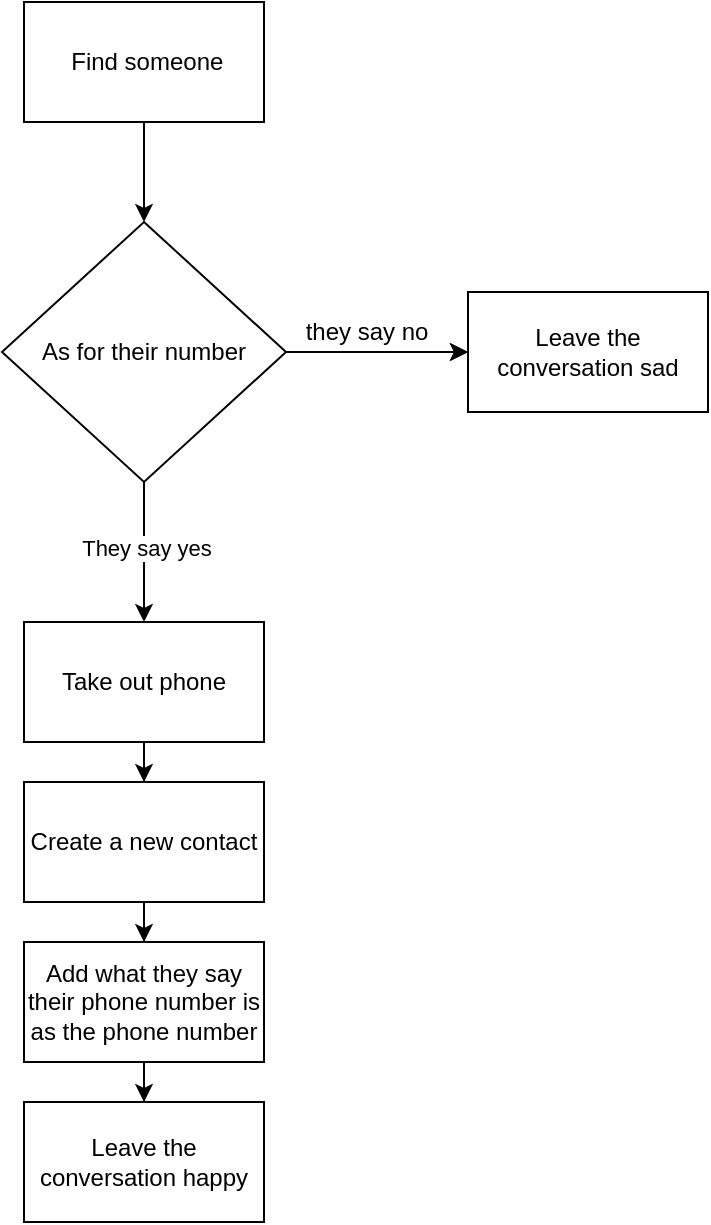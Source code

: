 <mxfile version="21.8.2" type="github">
  <diagram name="Page-1" id="FnAs1mtw1cchniEmqdbX">
    <mxGraphModel dx="1434" dy="758" grid="1" gridSize="10" guides="1" tooltips="1" connect="1" arrows="1" fold="1" page="1" pageScale="1" pageWidth="850" pageHeight="1100" math="0" shadow="0">
      <root>
        <object label="" Flowchard="" id="0">
          <mxCell />
        </object>
        <mxCell id="1" parent="0" />
        <mxCell id="9WO4Rzq891tNkGLWGvaP-3" value="" style="edgeStyle=orthogonalEdgeStyle;rounded=0;orthogonalLoop=1;jettySize=auto;html=1;" edge="1" parent="1" source="9WO4Rzq891tNkGLWGvaP-1" target="9WO4Rzq891tNkGLWGvaP-2">
          <mxGeometry relative="1" as="geometry" />
        </mxCell>
        <mxCell id="9WO4Rzq891tNkGLWGvaP-1" value="&amp;nbsp;Find someone" style="rounded=0;whiteSpace=wrap;html=1;" vertex="1" parent="1">
          <mxGeometry x="365" y="90" width="120" height="60" as="geometry" />
        </mxCell>
        <mxCell id="9WO4Rzq891tNkGLWGvaP-7" value="" style="edgeStyle=orthogonalEdgeStyle;rounded=0;orthogonalLoop=1;jettySize=auto;html=1;" edge="1" parent="1" source="9WO4Rzq891tNkGLWGvaP-2" target="9WO4Rzq891tNkGLWGvaP-6">
          <mxGeometry relative="1" as="geometry" />
        </mxCell>
        <mxCell id="9WO4Rzq891tNkGLWGvaP-8" value="" style="edgeStyle=orthogonalEdgeStyle;rounded=0;orthogonalLoop=1;jettySize=auto;html=1;" edge="1" parent="1" source="9WO4Rzq891tNkGLWGvaP-2" target="9WO4Rzq891tNkGLWGvaP-6">
          <mxGeometry relative="1" as="geometry" />
        </mxCell>
        <mxCell id="9WO4Rzq891tNkGLWGvaP-13" value="" style="edgeStyle=orthogonalEdgeStyle;rounded=0;orthogonalLoop=1;jettySize=auto;html=1;" edge="1" parent="1" source="9WO4Rzq891tNkGLWGvaP-2" target="9WO4Rzq891tNkGLWGvaP-4">
          <mxGeometry relative="1" as="geometry" />
        </mxCell>
        <mxCell id="9WO4Rzq891tNkGLWGvaP-20" value="They say yes" style="edgeLabel;html=1;align=center;verticalAlign=middle;resizable=0;points=[];" vertex="1" connectable="0" parent="9WO4Rzq891tNkGLWGvaP-13">
          <mxGeometry x="-0.057" y="1" relative="1" as="geometry">
            <mxPoint as="offset" />
          </mxGeometry>
        </mxCell>
        <mxCell id="9WO4Rzq891tNkGLWGvaP-2" value="As for their number" style="rhombus;whiteSpace=wrap;html=1;" vertex="1" parent="1">
          <mxGeometry x="354" y="200" width="142" height="130" as="geometry" />
        </mxCell>
        <mxCell id="9WO4Rzq891tNkGLWGvaP-6" value="Leave the conversation sad" style="whiteSpace=wrap;html=1;" vertex="1" parent="1">
          <mxGeometry x="587" y="235" width="120" height="60" as="geometry" />
        </mxCell>
        <mxCell id="9WO4Rzq891tNkGLWGvaP-9" value="they say no" style="text;html=1;align=center;verticalAlign=middle;resizable=0;points=[];autosize=1;strokeColor=none;fillColor=none;" vertex="1" parent="1">
          <mxGeometry x="496" y="240" width="80" height="30" as="geometry" />
        </mxCell>
        <mxCell id="9WO4Rzq891tNkGLWGvaP-15" value="" style="edgeStyle=orthogonalEdgeStyle;rounded=0;orthogonalLoop=1;jettySize=auto;html=1;" edge="1" parent="1" source="9WO4Rzq891tNkGLWGvaP-4" target="9WO4Rzq891tNkGLWGvaP-14">
          <mxGeometry relative="1" as="geometry" />
        </mxCell>
        <mxCell id="9WO4Rzq891tNkGLWGvaP-4" value="Take out phone" style="whiteSpace=wrap;html=1;" vertex="1" parent="1">
          <mxGeometry x="365" y="400" width="120" height="60" as="geometry" />
        </mxCell>
        <mxCell id="9WO4Rzq891tNkGLWGvaP-17" value="" style="edgeStyle=orthogonalEdgeStyle;rounded=0;orthogonalLoop=1;jettySize=auto;html=1;" edge="1" parent="1" source="9WO4Rzq891tNkGLWGvaP-14" target="9WO4Rzq891tNkGLWGvaP-16">
          <mxGeometry relative="1" as="geometry" />
        </mxCell>
        <mxCell id="9WO4Rzq891tNkGLWGvaP-14" value="Create a new contact" style="whiteSpace=wrap;html=1;" vertex="1" parent="1">
          <mxGeometry x="365" y="480" width="120" height="60" as="geometry" />
        </mxCell>
        <mxCell id="9WO4Rzq891tNkGLWGvaP-19" value="" style="edgeStyle=orthogonalEdgeStyle;rounded=0;orthogonalLoop=1;jettySize=auto;html=1;" edge="1" parent="1" source="9WO4Rzq891tNkGLWGvaP-16" target="9WO4Rzq891tNkGLWGvaP-18">
          <mxGeometry relative="1" as="geometry" />
        </mxCell>
        <mxCell id="9WO4Rzq891tNkGLWGvaP-16" value="Add what they say their phone number is as the phone number" style="whiteSpace=wrap;html=1;" vertex="1" parent="1">
          <mxGeometry x="365" y="560" width="120" height="60" as="geometry" />
        </mxCell>
        <mxCell id="9WO4Rzq891tNkGLWGvaP-18" value="Leave the conversation happy" style="whiteSpace=wrap;html=1;" vertex="1" parent="1">
          <mxGeometry x="365" y="640" width="120" height="60" as="geometry" />
        </mxCell>
      </root>
    </mxGraphModel>
  </diagram>
</mxfile>
